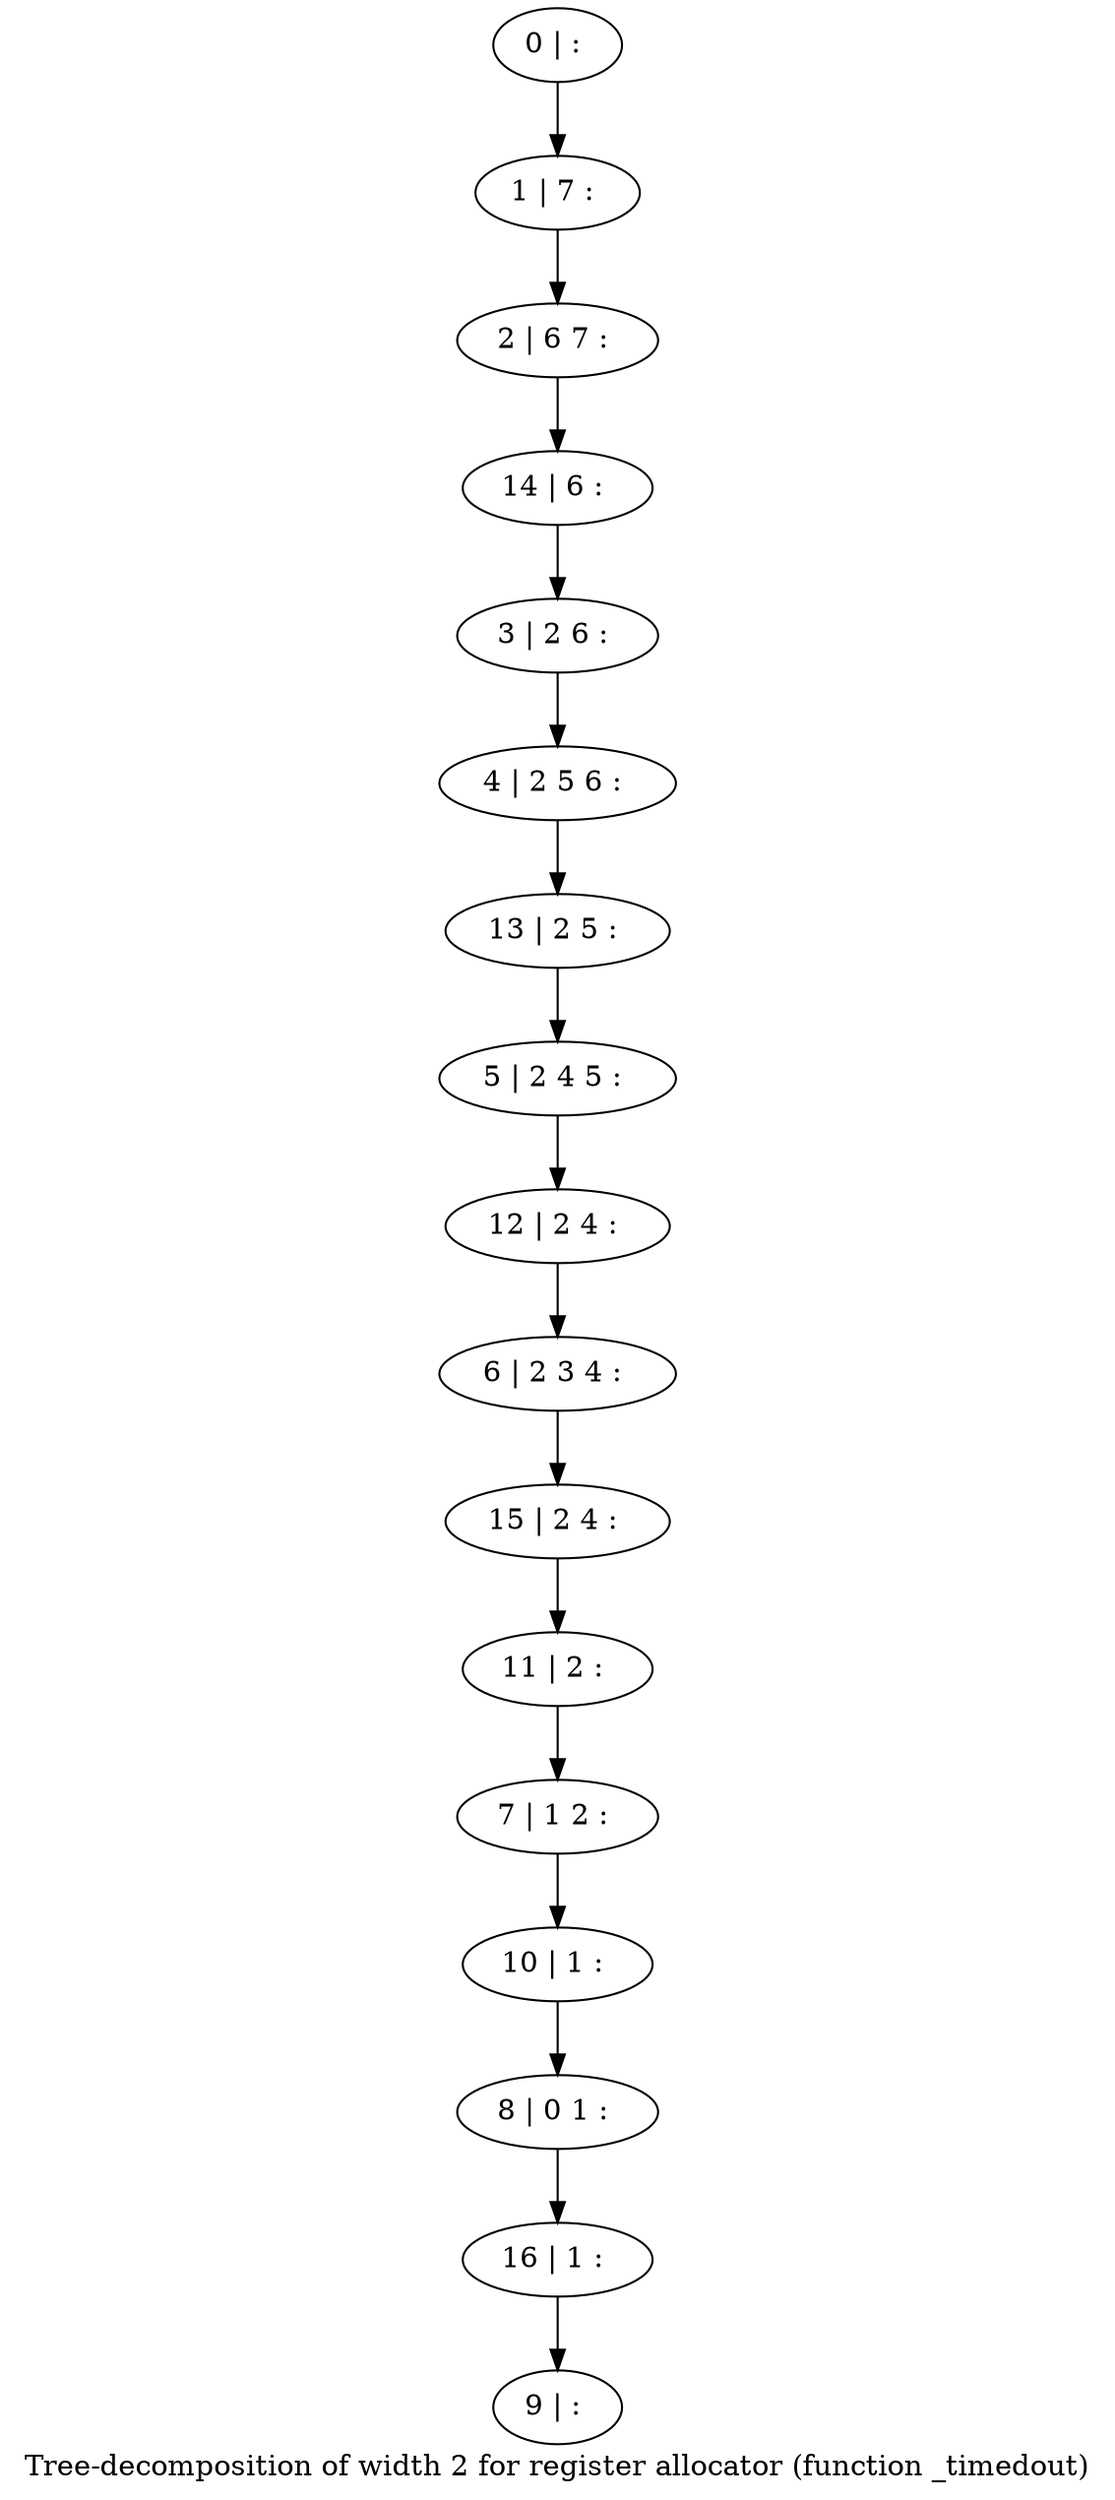 digraph G {
graph [label="Tree-decomposition of width 2 for register allocator (function _timedout)"]
0[label="0 | : "];
1[label="1 | 7 : "];
2[label="2 | 6 7 : "];
3[label="3 | 2 6 : "];
4[label="4 | 2 5 6 : "];
5[label="5 | 2 4 5 : "];
6[label="6 | 2 3 4 : "];
7[label="7 | 1 2 : "];
8[label="8 | 0 1 : "];
9[label="9 | : "];
10[label="10 | 1 : "];
11[label="11 | 2 : "];
12[label="12 | 2 4 : "];
13[label="13 | 2 5 : "];
14[label="14 | 6 : "];
15[label="15 | 2 4 : "];
16[label="16 | 1 : "];
0->1 ;
1->2 ;
3->4 ;
10->8 ;
7->10 ;
11->7 ;
12->6 ;
5->12 ;
13->5 ;
4->13 ;
14->3 ;
2->14 ;
15->11 ;
6->15 ;
16->9 ;
8->16 ;
}
